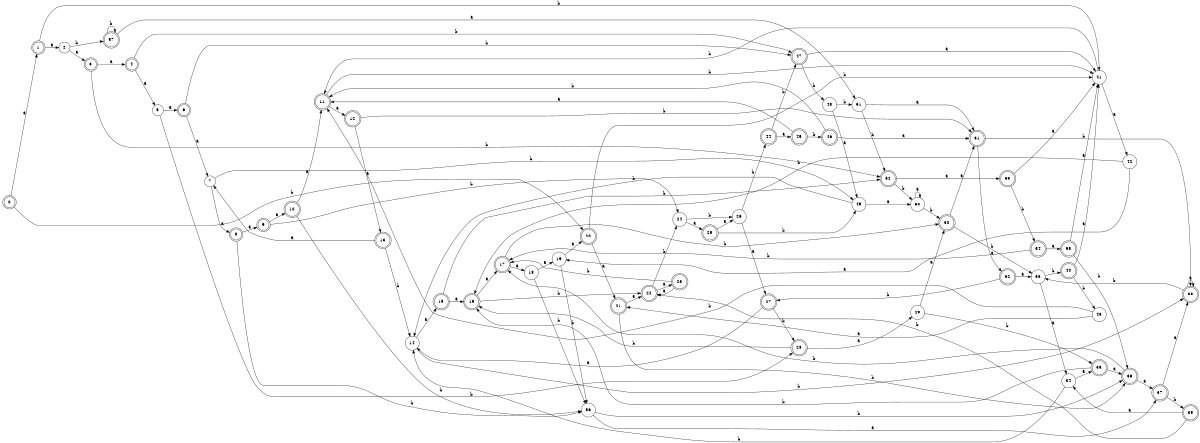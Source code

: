 digraph n47_8 {
__start0 [label="" shape="none"];

rankdir=LR;
size="8,5";

s0 [style="rounded,filled", color="black", fillcolor="white" shape="doublecircle", label="0"];
s1 [style="rounded,filled", color="black", fillcolor="white" shape="doublecircle", label="1"];
s2 [style="filled", color="black", fillcolor="white" shape="circle", label="2"];
s3 [style="rounded,filled", color="black", fillcolor="white" shape="doublecircle", label="3"];
s4 [style="rounded,filled", color="black", fillcolor="white" shape="doublecircle", label="4"];
s5 [style="filled", color="black", fillcolor="white" shape="circle", label="5"];
s6 [style="rounded,filled", color="black", fillcolor="white" shape="doublecircle", label="6"];
s7 [style="filled", color="black", fillcolor="white" shape="circle", label="7"];
s8 [style="rounded,filled", color="black", fillcolor="white" shape="doublecircle", label="8"];
s9 [style="rounded,filled", color="black", fillcolor="white" shape="doublecircle", label="9"];
s10 [style="rounded,filled", color="black", fillcolor="white" shape="doublecircle", label="10"];
s11 [style="rounded,filled", color="black", fillcolor="white" shape="doublecircle", label="11"];
s12 [style="rounded,filled", color="black", fillcolor="white" shape="doublecircle", label="12"];
s13 [style="rounded,filled", color="black", fillcolor="white" shape="doublecircle", label="13"];
s14 [style="filled", color="black", fillcolor="white" shape="circle", label="14"];
s15 [style="rounded,filled", color="black", fillcolor="white" shape="doublecircle", label="15"];
s16 [style="rounded,filled", color="black", fillcolor="white" shape="doublecircle", label="16"];
s17 [style="rounded,filled", color="black", fillcolor="white" shape="doublecircle", label="17"];
s18 [style="filled", color="black", fillcolor="white" shape="circle", label="18"];
s19 [style="filled", color="black", fillcolor="white" shape="circle", label="19"];
s20 [style="rounded,filled", color="black", fillcolor="white" shape="doublecircle", label="20"];
s21 [style="rounded,filled", color="black", fillcolor="white" shape="doublecircle", label="21"];
s22 [style="rounded,filled", color="black", fillcolor="white" shape="doublecircle", label="22"];
s23 [style="rounded,filled", color="black", fillcolor="white" shape="doublecircle", label="23"];
s24 [style="filled", color="black", fillcolor="white" shape="circle", label="24"];
s25 [style="rounded,filled", color="black", fillcolor="white" shape="doublecircle", label="25"];
s26 [style="filled", color="black", fillcolor="white" shape="circle", label="26"];
s27 [style="rounded,filled", color="black", fillcolor="white" shape="doublecircle", label="27"];
s28 [style="rounded,filled", color="black", fillcolor="white" shape="doublecircle", label="28"];
s29 [style="filled", color="black", fillcolor="white" shape="circle", label="29"];
s30 [style="rounded,filled", color="black", fillcolor="white" shape="doublecircle", label="30"];
s31 [style="rounded,filled", color="black", fillcolor="white" shape="doublecircle", label="31"];
s32 [style="rounded,filled", color="black", fillcolor="white" shape="doublecircle", label="32"];
s33 [style="filled", color="black", fillcolor="white" shape="circle", label="33"];
s34 [style="filled", color="black", fillcolor="white" shape="circle", label="34"];
s35 [style="rounded,filled", color="black", fillcolor="white" shape="doublecircle", label="35"];
s36 [style="rounded,filled", color="black", fillcolor="white" shape="doublecircle", label="36"];
s37 [style="rounded,filled", color="black", fillcolor="white" shape="doublecircle", label="37"];
s38 [style="rounded,filled", color="black", fillcolor="white" shape="doublecircle", label="38"];
s39 [style="rounded,filled", color="black", fillcolor="white" shape="doublecircle", label="39"];
s40 [style="rounded,filled", color="black", fillcolor="white" shape="doublecircle", label="40"];
s41 [style="filled", color="black", fillcolor="white" shape="circle", label="41"];
s42 [style="filled", color="black", fillcolor="white" shape="circle", label="42"];
s43 [style="filled", color="black", fillcolor="white" shape="circle", label="43"];
s44 [style="rounded,filled", color="black", fillcolor="white" shape="doublecircle", label="44"];
s45 [style="rounded,filled", color="black", fillcolor="white" shape="doublecircle", label="45"];
s46 [style="rounded,filled", color="black", fillcolor="white" shape="doublecircle", label="46"];
s47 [style="rounded,filled", color="black", fillcolor="white" shape="doublecircle", label="47"];
s48 [style="filled", color="black", fillcolor="white" shape="circle", label="48"];
s49 [style="filled", color="black", fillcolor="white" shape="circle", label="49"];
s50 [style="filled", color="black", fillcolor="white" shape="circle", label="50"];
s51 [style="filled", color="black", fillcolor="white" shape="circle", label="51"];
s52 [style="rounded,filled", color="black", fillcolor="white" shape="doublecircle", label="52"];
s53 [style="rounded,filled", color="black", fillcolor="white" shape="doublecircle", label="53"];
s54 [style="rounded,filled", color="black", fillcolor="white" shape="doublecircle", label="54"];
s55 [style="rounded,filled", color="black", fillcolor="white" shape="doublecircle", label="55"];
s56 [style="filled", color="black", fillcolor="white" shape="circle", label="56"];
s57 [style="rounded,filled", color="black", fillcolor="white" shape="doublecircle", label="57"];
s0 -> s1 [label="a"];
s0 -> s20 [label="b"];
s1 -> s2 [label="a"];
s1 -> s41 [label="b"];
s2 -> s3 [label="a"];
s2 -> s57 [label="b"];
s3 -> s4 [label="a"];
s3 -> s52 [label="b"];
s4 -> s5 [label="a"];
s4 -> s47 [label="b"];
s5 -> s6 [label="a"];
s5 -> s28 [label="b"];
s6 -> s7 [label="a"];
s6 -> s47 [label="b"];
s7 -> s8 [label="a"];
s7 -> s49 [label="b"];
s8 -> s9 [label="a"];
s8 -> s56 [label="b"];
s9 -> s10 [label="a"];
s9 -> s24 [label="b"];
s10 -> s11 [label="a"];
s10 -> s56 [label="b"];
s11 -> s12 [label="a"];
s11 -> s41 [label="b"];
s12 -> s13 [label="a"];
s12 -> s31 [label="b"];
s13 -> s7 [label="a"];
s13 -> s14 [label="b"];
s14 -> s15 [label="a"];
s14 -> s38 [label="b"];
s15 -> s16 [label="a"];
s15 -> s52 [label="b"];
s16 -> s17 [label="a"];
s16 -> s22 [label="b"];
s17 -> s18 [label="a"];
s17 -> s30 [label="b"];
s18 -> s19 [label="a"];
s18 -> s56 [label="b"];
s19 -> s20 [label="a"];
s19 -> s56 [label="b"];
s20 -> s21 [label="a"];
s20 -> s41 [label="b"];
s21 -> s22 [label="a"];
s21 -> s36 [label="b"];
s22 -> s23 [label="a"];
s22 -> s24 [label="b"];
s23 -> s22 [label="a"];
s23 -> s17 [label="b"];
s24 -> s25 [label="a"];
s24 -> s26 [label="b"];
s25 -> s26 [label="a"];
s25 -> s49 [label="b"];
s26 -> s27 [label="a"];
s26 -> s44 [label="b"];
s27 -> s14 [label="a"];
s27 -> s28 [label="b"];
s28 -> s29 [label="a"];
s28 -> s16 [label="b"];
s29 -> s30 [label="a"];
s29 -> s35 [label="b"];
s30 -> s31 [label="a"];
s30 -> s33 [label="b"];
s31 -> s32 [label="a"];
s31 -> s38 [label="b"];
s32 -> s33 [label="a"];
s32 -> s27 [label="b"];
s33 -> s34 [label="a"];
s33 -> s40 [label="b"];
s34 -> s35 [label="a"];
s34 -> s14 [label="b"];
s35 -> s36 [label="a"];
s35 -> s16 [label="b"];
s36 -> s37 [label="a"];
s36 -> s17 [label="b"];
s37 -> s38 [label="a"];
s37 -> s39 [label="b"];
s38 -> s38 [label="a"];
s38 -> s33 [label="b"];
s39 -> s34 [label="a"];
s39 -> s22 [label="b"];
s40 -> s41 [label="a"];
s40 -> s43 [label="b"];
s41 -> s42 [label="a"];
s41 -> s11 [label="b"];
s42 -> s19 [label="a"];
s42 -> s16 [label="b"];
s43 -> s21 [label="a"];
s43 -> s11 [label="b"];
s44 -> s45 [label="a"];
s44 -> s47 [label="b"];
s45 -> s11 [label="a"];
s45 -> s46 [label="b"];
s46 -> s31 [label="a"];
s46 -> s11 [label="b"];
s47 -> s41 [label="a"];
s47 -> s48 [label="b"];
s48 -> s49 [label="a"];
s48 -> s51 [label="b"];
s49 -> s50 [label="a"];
s49 -> s14 [label="b"];
s50 -> s50 [label="a"];
s50 -> s30 [label="b"];
s51 -> s31 [label="a"];
s51 -> s52 [label="b"];
s52 -> s53 [label="a"];
s52 -> s50 [label="b"];
s53 -> s41 [label="a"];
s53 -> s54 [label="b"];
s54 -> s55 [label="a"];
s54 -> s17 [label="b"];
s55 -> s41 [label="a"];
s55 -> s36 [label="b"];
s56 -> s37 [label="a"];
s56 -> s36 [label="b"];
s57 -> s51 [label="a"];
s57 -> s57 [label="b"];

}